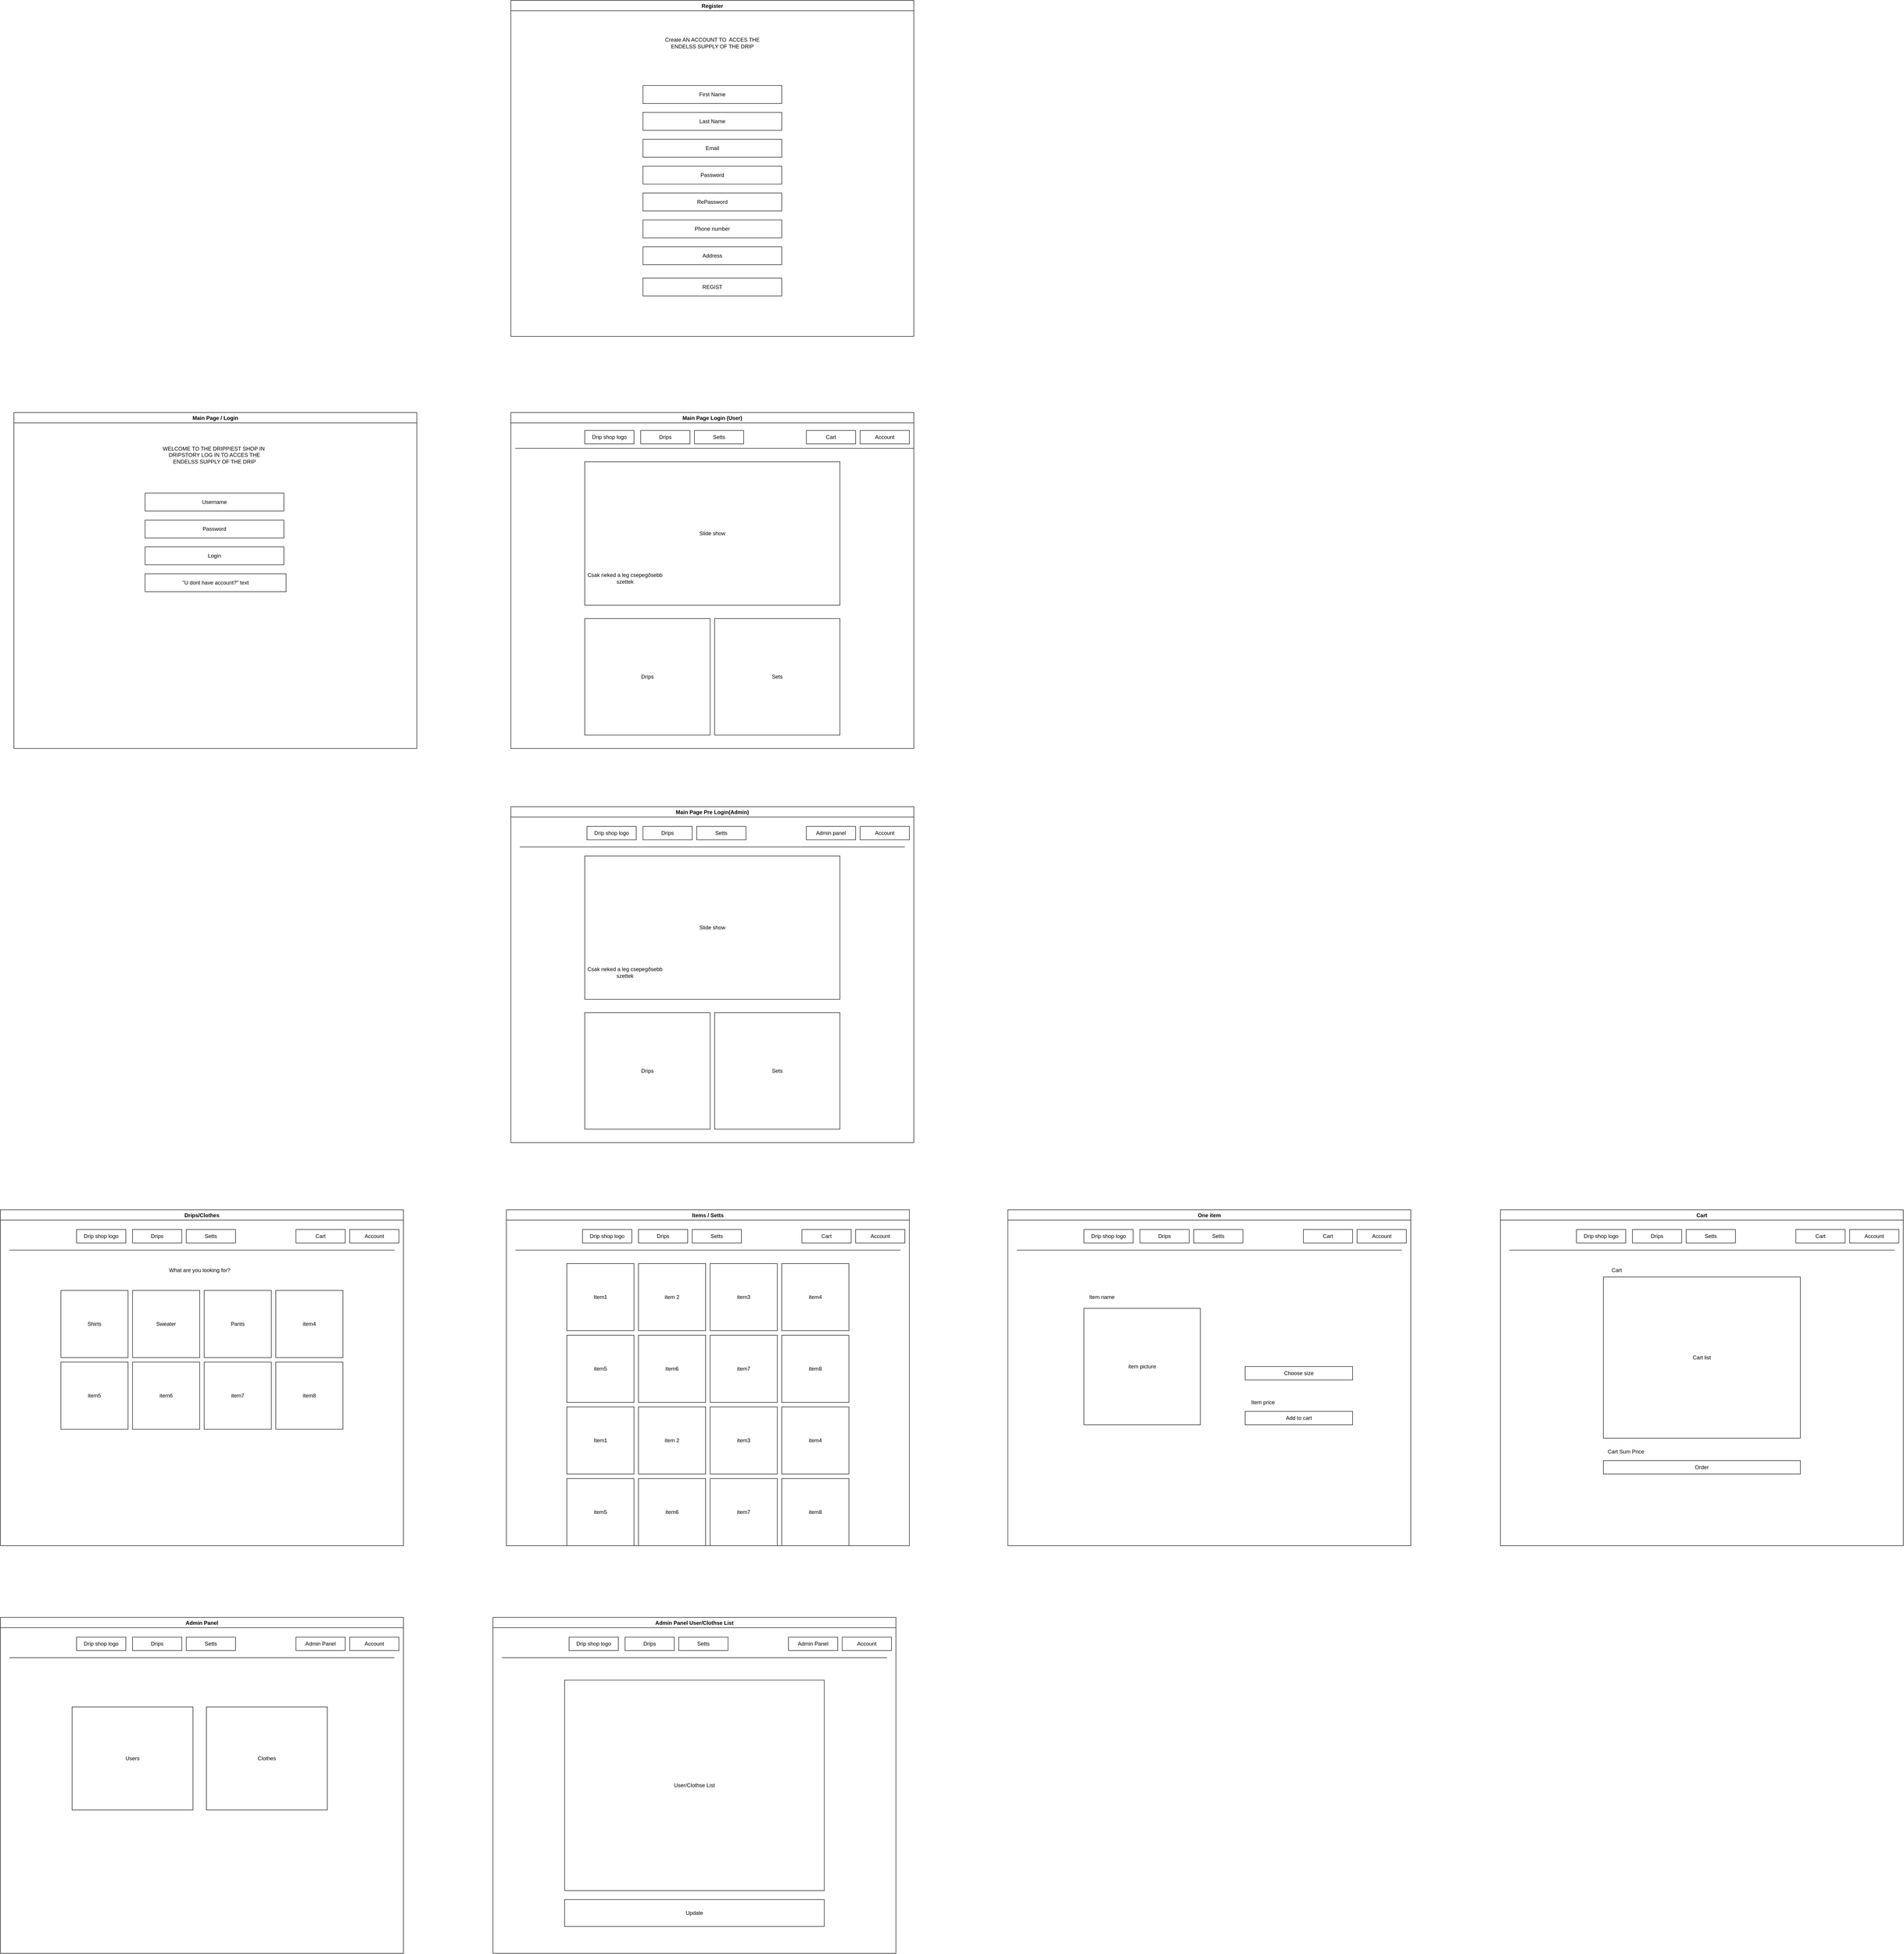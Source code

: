 <mxfile version="20.4.2" type="device"><diagram id="w8hheDch140FWXz3xzoK" name="Page-1"><mxGraphModel dx="1497" dy="2402" grid="1" gridSize="10" guides="1" tooltips="1" connect="1" arrows="1" fold="1" page="1" pageScale="1" pageWidth="900" pageHeight="1600" background="#ffffff" math="0" shadow="0"><root><mxCell id="0"/><mxCell id="1" parent="0"/><mxCell id="GRqMFCVzeiBUWBz4SHSR-22" value="Main Page Login (User)" style="swimlane;startSize=23;" parent="1" vertex="1"><mxGeometry x="1140" y="-420" width="900" height="750" as="geometry"/></mxCell><mxCell id="GRqMFCVzeiBUWBz4SHSR-23" value="Slide show" style="rounded=0;whiteSpace=wrap;html=1;" parent="GRqMFCVzeiBUWBz4SHSR-22" vertex="1"><mxGeometry x="165" y="110" width="570" height="320" as="geometry"/></mxCell><mxCell id="GRqMFCVzeiBUWBz4SHSR-27" value="Drips" style="rounded=0;whiteSpace=wrap;html=1;" parent="GRqMFCVzeiBUWBz4SHSR-22" vertex="1"><mxGeometry x="165" y="460" width="280" height="260" as="geometry"/></mxCell><mxCell id="GRqMFCVzeiBUWBz4SHSR-28" value="Sets" style="rounded=0;whiteSpace=wrap;html=1;" parent="GRqMFCVzeiBUWBz4SHSR-22" vertex="1"><mxGeometry x="455" y="460" width="280" height="260" as="geometry"/></mxCell><mxCell id="GRqMFCVzeiBUWBz4SHSR-45" value="Setts" style="rounded=0;whiteSpace=wrap;html=1;" parent="GRqMFCVzeiBUWBz4SHSR-22" vertex="1"><mxGeometry x="410" y="40" width="110" height="30" as="geometry"/></mxCell><mxCell id="GRqMFCVzeiBUWBz4SHSR-46" value="Drip shop logo" style="rounded=0;whiteSpace=wrap;html=1;" parent="GRqMFCVzeiBUWBz4SHSR-22" vertex="1"><mxGeometry x="165" y="40" width="110" height="30" as="geometry"/></mxCell><mxCell id="GRqMFCVzeiBUWBz4SHSR-47" value="Drips" style="rounded=0;whiteSpace=wrap;html=1;" parent="GRqMFCVzeiBUWBz4SHSR-22" vertex="1"><mxGeometry x="290" y="40" width="110" height="30" as="geometry"/></mxCell><mxCell id="GRqMFCVzeiBUWBz4SHSR-48" value="Account" style="rounded=0;whiteSpace=wrap;html=1;" parent="GRqMFCVzeiBUWBz4SHSR-22" vertex="1"><mxGeometry x="780" y="40" width="110" height="30" as="geometry"/></mxCell><mxCell id="GRqMFCVzeiBUWBz4SHSR-49" value="Cart" style="rounded=0;whiteSpace=wrap;html=1;" parent="GRqMFCVzeiBUWBz4SHSR-22" vertex="1"><mxGeometry x="660" y="40" width="110" height="30" as="geometry"/></mxCell><mxCell id="GRqMFCVzeiBUWBz4SHSR-50" value="Csak neked a leg csepegősebb szettek" style="text;html=1;strokeColor=none;fillColor=none;align=center;verticalAlign=middle;whiteSpace=wrap;rounded=0;" parent="GRqMFCVzeiBUWBz4SHSR-22" vertex="1"><mxGeometry x="170" y="320" width="170" height="100" as="geometry"/></mxCell><mxCell id="GRqMFCVzeiBUWBz4SHSR-29" value="Main Page Pre Login(Admin)" style="swimlane;startSize=23;" parent="1" vertex="1"><mxGeometry x="1140" y="460" width="900" height="750" as="geometry"/></mxCell><mxCell id="GRqMFCVzeiBUWBz4SHSR-30" value="Slide show" style="rounded=0;whiteSpace=wrap;html=1;" parent="GRqMFCVzeiBUWBz4SHSR-29" vertex="1"><mxGeometry x="165" y="110" width="570" height="320" as="geometry"/></mxCell><mxCell id="GRqMFCVzeiBUWBz4SHSR-31" value="Setts" style="rounded=0;whiteSpace=wrap;html=1;" parent="GRqMFCVzeiBUWBz4SHSR-29" vertex="1"><mxGeometry x="415" y="44" width="110" height="30" as="geometry"/></mxCell><mxCell id="GRqMFCVzeiBUWBz4SHSR-32" value="Drip shop logo" style="rounded=0;whiteSpace=wrap;html=1;" parent="GRqMFCVzeiBUWBz4SHSR-29" vertex="1"><mxGeometry x="170" y="44" width="110" height="30" as="geometry"/></mxCell><mxCell id="GRqMFCVzeiBUWBz4SHSR-33" value="Drips" style="rounded=0;whiteSpace=wrap;html=1;" parent="GRqMFCVzeiBUWBz4SHSR-29" vertex="1"><mxGeometry x="295" y="44" width="110" height="30" as="geometry"/></mxCell><mxCell id="GRqMFCVzeiBUWBz4SHSR-34" value="Drips" style="rounded=0;whiteSpace=wrap;html=1;" parent="GRqMFCVzeiBUWBz4SHSR-29" vertex="1"><mxGeometry x="165" y="460" width="280" height="260" as="geometry"/></mxCell><mxCell id="GRqMFCVzeiBUWBz4SHSR-35" value="Sets" style="rounded=0;whiteSpace=wrap;html=1;" parent="GRqMFCVzeiBUWBz4SHSR-29" vertex="1"><mxGeometry x="455" y="460" width="280" height="260" as="geometry"/></mxCell><mxCell id="GRqMFCVzeiBUWBz4SHSR-36" value="" style="endArrow=none;html=1;rounded=0;" parent="GRqMFCVzeiBUWBz4SHSR-29" edge="1"><mxGeometry width="50" height="50" relative="1" as="geometry"><mxPoint x="20" y="90" as="sourcePoint"/><mxPoint x="880" y="90" as="targetPoint"/></mxGeometry></mxCell><mxCell id="GRqMFCVzeiBUWBz4SHSR-37" value="Account" style="rounded=0;whiteSpace=wrap;html=1;" parent="GRqMFCVzeiBUWBz4SHSR-29" vertex="1"><mxGeometry x="780" y="44" width="110" height="30" as="geometry"/></mxCell><mxCell id="GRqMFCVzeiBUWBz4SHSR-38" value="Admin panel" style="rounded=0;whiteSpace=wrap;html=1;" parent="GRqMFCVzeiBUWBz4SHSR-29" vertex="1"><mxGeometry x="660" y="44" width="110" height="30" as="geometry"/></mxCell><mxCell id="GRqMFCVzeiBUWBz4SHSR-51" value="Csak neked a leg csepegősebb szettek" style="text;html=1;strokeColor=none;fillColor=none;align=center;verticalAlign=middle;whiteSpace=wrap;rounded=0;" parent="GRqMFCVzeiBUWBz4SHSR-29" vertex="1"><mxGeometry x="170" y="320" width="170" height="100" as="geometry"/></mxCell><mxCell id="GRqMFCVzeiBUWBz4SHSR-53" value="One item" style="swimlane;startSize=23;" parent="1" vertex="1"><mxGeometry x="2250" y="1360" width="900" height="750" as="geometry"/></mxCell><mxCell id="GRqMFCVzeiBUWBz4SHSR-55" value="Setts" style="rounded=0;whiteSpace=wrap;html=1;" parent="GRqMFCVzeiBUWBz4SHSR-53" vertex="1"><mxGeometry x="415" y="44" width="110" height="30" as="geometry"/></mxCell><mxCell id="GRqMFCVzeiBUWBz4SHSR-56" value="Drip shop logo" style="rounded=0;whiteSpace=wrap;html=1;" parent="GRqMFCVzeiBUWBz4SHSR-53" vertex="1"><mxGeometry x="170" y="44" width="110" height="30" as="geometry"/></mxCell><mxCell id="GRqMFCVzeiBUWBz4SHSR-57" value="Drips" style="rounded=0;whiteSpace=wrap;html=1;" parent="GRqMFCVzeiBUWBz4SHSR-53" vertex="1"><mxGeometry x="295" y="44" width="110" height="30" as="geometry"/></mxCell><mxCell id="GRqMFCVzeiBUWBz4SHSR-60" value="" style="endArrow=none;html=1;rounded=0;" parent="GRqMFCVzeiBUWBz4SHSR-53" edge="1"><mxGeometry width="50" height="50" relative="1" as="geometry"><mxPoint x="20" y="90" as="sourcePoint"/><mxPoint x="880" y="90" as="targetPoint"/></mxGeometry></mxCell><mxCell id="GRqMFCVzeiBUWBz4SHSR-61" value="Account" style="rounded=0;whiteSpace=wrap;html=1;" parent="GRqMFCVzeiBUWBz4SHSR-53" vertex="1"><mxGeometry x="780" y="44" width="110" height="30" as="geometry"/></mxCell><mxCell id="GRqMFCVzeiBUWBz4SHSR-62" value="Cart" style="rounded=0;whiteSpace=wrap;html=1;" parent="GRqMFCVzeiBUWBz4SHSR-53" vertex="1"><mxGeometry x="660" y="44" width="110" height="30" as="geometry"/></mxCell><mxCell id="GRqMFCVzeiBUWBz4SHSR-106" value="item picture" style="whiteSpace=wrap;html=1;aspect=fixed;" parent="GRqMFCVzeiBUWBz4SHSR-53" vertex="1"><mxGeometry x="170" y="220" width="260" height="260" as="geometry"/></mxCell><mxCell id="GRqMFCVzeiBUWBz4SHSR-107" value="Item name" style="text;html=1;strokeColor=none;fillColor=none;align=center;verticalAlign=middle;whiteSpace=wrap;rounded=0;" parent="GRqMFCVzeiBUWBz4SHSR-53" vertex="1"><mxGeometry x="170" y="180" width="80" height="30" as="geometry"/></mxCell><mxCell id="GRqMFCVzeiBUWBz4SHSR-108" value="Add to cart" style="rounded=0;whiteSpace=wrap;html=1;" parent="GRqMFCVzeiBUWBz4SHSR-53" vertex="1"><mxGeometry x="530" y="450" width="240" height="30" as="geometry"/></mxCell><mxCell id="GRqMFCVzeiBUWBz4SHSR-119" value="Item price" style="text;html=1;strokeColor=none;fillColor=none;align=center;verticalAlign=middle;whiteSpace=wrap;rounded=0;" parent="GRqMFCVzeiBUWBz4SHSR-53" vertex="1"><mxGeometry x="530" y="410" width="80" height="40" as="geometry"/></mxCell><mxCell id="GRqMFCVzeiBUWBz4SHSR-120" value="Choose size" style="rounded=0;whiteSpace=wrap;html=1;" parent="GRqMFCVzeiBUWBz4SHSR-53" vertex="1"><mxGeometry x="530" y="350" width="240" height="30" as="geometry"/></mxCell><mxCell id="GRqMFCVzeiBUWBz4SHSR-64" value="" style="endArrow=none;html=1;rounded=0;" parent="1" edge="1"><mxGeometry width="50" height="50" relative="1" as="geometry"><mxPoint x="1150" y="-340" as="sourcePoint"/><mxPoint x="2040" y="-340" as="targetPoint"/></mxGeometry></mxCell><mxCell id="GRqMFCVzeiBUWBz4SHSR-65" value="Drips/Clothes" style="swimlane;startSize=23;" parent="1" vertex="1"><mxGeometry y="1360" width="900" height="750" as="geometry"/></mxCell><mxCell id="GRqMFCVzeiBUWBz4SHSR-66" value="Setts" style="rounded=0;whiteSpace=wrap;html=1;" parent="GRqMFCVzeiBUWBz4SHSR-65" vertex="1"><mxGeometry x="415" y="44" width="110" height="30" as="geometry"/></mxCell><mxCell id="GRqMFCVzeiBUWBz4SHSR-67" value="Drip shop logo" style="rounded=0;whiteSpace=wrap;html=1;" parent="GRqMFCVzeiBUWBz4SHSR-65" vertex="1"><mxGeometry x="170" y="44" width="110" height="30" as="geometry"/></mxCell><mxCell id="GRqMFCVzeiBUWBz4SHSR-68" value="Drips" style="rounded=0;whiteSpace=wrap;html=1;" parent="GRqMFCVzeiBUWBz4SHSR-65" vertex="1"><mxGeometry x="295" y="44" width="110" height="30" as="geometry"/></mxCell><mxCell id="GRqMFCVzeiBUWBz4SHSR-69" value="" style="endArrow=none;html=1;rounded=0;" parent="GRqMFCVzeiBUWBz4SHSR-65" edge="1"><mxGeometry width="50" height="50" relative="1" as="geometry"><mxPoint x="20" y="90" as="sourcePoint"/><mxPoint x="880" y="90" as="targetPoint"/></mxGeometry></mxCell><mxCell id="GRqMFCVzeiBUWBz4SHSR-70" value="Account" style="rounded=0;whiteSpace=wrap;html=1;" parent="GRqMFCVzeiBUWBz4SHSR-65" vertex="1"><mxGeometry x="780" y="44" width="110" height="30" as="geometry"/></mxCell><mxCell id="GRqMFCVzeiBUWBz4SHSR-71" value="Cart" style="rounded=0;whiteSpace=wrap;html=1;" parent="GRqMFCVzeiBUWBz4SHSR-65" vertex="1"><mxGeometry x="660" y="44" width="110" height="30" as="geometry"/></mxCell><mxCell id="GRqMFCVzeiBUWBz4SHSR-72" value="Shirts" style="whiteSpace=wrap;html=1;aspect=fixed;" parent="GRqMFCVzeiBUWBz4SHSR-65" vertex="1"><mxGeometry x="135" y="180" width="150" height="150" as="geometry"/></mxCell><mxCell id="GRqMFCVzeiBUWBz4SHSR-73" value="Sweater" style="whiteSpace=wrap;html=1;aspect=fixed;" parent="GRqMFCVzeiBUWBz4SHSR-65" vertex="1"><mxGeometry x="295" y="180" width="150" height="150" as="geometry"/></mxCell><mxCell id="GRqMFCVzeiBUWBz4SHSR-74" value="Pants" style="whiteSpace=wrap;html=1;aspect=fixed;" parent="GRqMFCVzeiBUWBz4SHSR-65" vertex="1"><mxGeometry x="455" y="180" width="150" height="150" as="geometry"/></mxCell><mxCell id="GRqMFCVzeiBUWBz4SHSR-75" value="item4" style="whiteSpace=wrap;html=1;aspect=fixed;" parent="GRqMFCVzeiBUWBz4SHSR-65" vertex="1"><mxGeometry x="615" y="180" width="150" height="150" as="geometry"/></mxCell><mxCell id="GRqMFCVzeiBUWBz4SHSR-76" value="item5" style="whiteSpace=wrap;html=1;aspect=fixed;" parent="GRqMFCVzeiBUWBz4SHSR-65" vertex="1"><mxGeometry x="135" y="340" width="150" height="150" as="geometry"/></mxCell><mxCell id="GRqMFCVzeiBUWBz4SHSR-77" value="item6" style="whiteSpace=wrap;html=1;aspect=fixed;" parent="GRqMFCVzeiBUWBz4SHSR-65" vertex="1"><mxGeometry x="295" y="340" width="150" height="150" as="geometry"/></mxCell><mxCell id="GRqMFCVzeiBUWBz4SHSR-78" value="item7" style="whiteSpace=wrap;html=1;aspect=fixed;" parent="GRqMFCVzeiBUWBz4SHSR-65" vertex="1"><mxGeometry x="455" y="340" width="150" height="150" as="geometry"/></mxCell><mxCell id="GRqMFCVzeiBUWBz4SHSR-79" value="item8" style="whiteSpace=wrap;html=1;aspect=fixed;" parent="GRqMFCVzeiBUWBz4SHSR-65" vertex="1"><mxGeometry x="615" y="340" width="150" height="150" as="geometry"/></mxCell><mxCell id="GRqMFCVzeiBUWBz4SHSR-80" value="What are you looking for?" style="text;html=1;strokeColor=none;fillColor=none;align=center;verticalAlign=middle;whiteSpace=wrap;rounded=0;" parent="GRqMFCVzeiBUWBz4SHSR-65" vertex="1"><mxGeometry x="275" y="120" width="340" height="30" as="geometry"/></mxCell><mxCell id="GRqMFCVzeiBUWBz4SHSR-81" value="Items / Setts" style="swimlane;startSize=23;" parent="1" vertex="1"><mxGeometry x="1130" y="1360" width="900" height="750" as="geometry"/></mxCell><mxCell id="GRqMFCVzeiBUWBz4SHSR-82" value="Setts" style="rounded=0;whiteSpace=wrap;html=1;" parent="GRqMFCVzeiBUWBz4SHSR-81" vertex="1"><mxGeometry x="415" y="44" width="110" height="30" as="geometry"/></mxCell><mxCell id="GRqMFCVzeiBUWBz4SHSR-83" value="Drip shop logo" style="rounded=0;whiteSpace=wrap;html=1;" parent="GRqMFCVzeiBUWBz4SHSR-81" vertex="1"><mxGeometry x="170" y="44" width="110" height="30" as="geometry"/></mxCell><mxCell id="GRqMFCVzeiBUWBz4SHSR-84" value="Drips" style="rounded=0;whiteSpace=wrap;html=1;" parent="GRqMFCVzeiBUWBz4SHSR-81" vertex="1"><mxGeometry x="295" y="44" width="110" height="30" as="geometry"/></mxCell><mxCell id="GRqMFCVzeiBUWBz4SHSR-85" value="" style="endArrow=none;html=1;rounded=0;" parent="GRqMFCVzeiBUWBz4SHSR-81" edge="1"><mxGeometry width="50" height="50" relative="1" as="geometry"><mxPoint x="20" y="90" as="sourcePoint"/><mxPoint x="880" y="90" as="targetPoint"/></mxGeometry></mxCell><mxCell id="GRqMFCVzeiBUWBz4SHSR-86" value="Account" style="rounded=0;whiteSpace=wrap;html=1;" parent="GRqMFCVzeiBUWBz4SHSR-81" vertex="1"><mxGeometry x="780" y="44" width="110" height="30" as="geometry"/></mxCell><mxCell id="GRqMFCVzeiBUWBz4SHSR-87" value="Cart" style="rounded=0;whiteSpace=wrap;html=1;" parent="GRqMFCVzeiBUWBz4SHSR-81" vertex="1"><mxGeometry x="660" y="44" width="110" height="30" as="geometry"/></mxCell><mxCell id="GRqMFCVzeiBUWBz4SHSR-88" value="Item1" style="whiteSpace=wrap;html=1;aspect=fixed;" parent="GRqMFCVzeiBUWBz4SHSR-81" vertex="1"><mxGeometry x="135" y="120" width="150" height="150" as="geometry"/></mxCell><mxCell id="GRqMFCVzeiBUWBz4SHSR-89" value="item 2" style="whiteSpace=wrap;html=1;aspect=fixed;" parent="GRqMFCVzeiBUWBz4SHSR-81" vertex="1"><mxGeometry x="295" y="120" width="150" height="150" as="geometry"/></mxCell><mxCell id="GRqMFCVzeiBUWBz4SHSR-90" value="item3" style="whiteSpace=wrap;html=1;aspect=fixed;" parent="GRqMFCVzeiBUWBz4SHSR-81" vertex="1"><mxGeometry x="455" y="120" width="150" height="150" as="geometry"/></mxCell><mxCell id="GRqMFCVzeiBUWBz4SHSR-91" value="item4" style="whiteSpace=wrap;html=1;aspect=fixed;" parent="GRqMFCVzeiBUWBz4SHSR-81" vertex="1"><mxGeometry x="615" y="120" width="150" height="150" as="geometry"/></mxCell><mxCell id="GRqMFCVzeiBUWBz4SHSR-92" value="item5" style="whiteSpace=wrap;html=1;aspect=fixed;" parent="GRqMFCVzeiBUWBz4SHSR-81" vertex="1"><mxGeometry x="135" y="280" width="150" height="150" as="geometry"/></mxCell><mxCell id="GRqMFCVzeiBUWBz4SHSR-93" value="item6" style="whiteSpace=wrap;html=1;aspect=fixed;" parent="GRqMFCVzeiBUWBz4SHSR-81" vertex="1"><mxGeometry x="295" y="280" width="150" height="150" as="geometry"/></mxCell><mxCell id="GRqMFCVzeiBUWBz4SHSR-94" value="item7" style="whiteSpace=wrap;html=1;aspect=fixed;" parent="GRqMFCVzeiBUWBz4SHSR-81" vertex="1"><mxGeometry x="455" y="280" width="150" height="150" as="geometry"/></mxCell><mxCell id="GRqMFCVzeiBUWBz4SHSR-95" value="item8" style="whiteSpace=wrap;html=1;aspect=fixed;" parent="GRqMFCVzeiBUWBz4SHSR-81" vertex="1"><mxGeometry x="615" y="280" width="150" height="150" as="geometry"/></mxCell><mxCell id="GRqMFCVzeiBUWBz4SHSR-98" value="Item1" style="whiteSpace=wrap;html=1;aspect=fixed;" parent="GRqMFCVzeiBUWBz4SHSR-81" vertex="1"><mxGeometry x="135" y="440" width="150" height="150" as="geometry"/></mxCell><mxCell id="GRqMFCVzeiBUWBz4SHSR-99" value="item 2" style="whiteSpace=wrap;html=1;aspect=fixed;" parent="GRqMFCVzeiBUWBz4SHSR-81" vertex="1"><mxGeometry x="295" y="440" width="150" height="150" as="geometry"/></mxCell><mxCell id="GRqMFCVzeiBUWBz4SHSR-100" value="item3" style="whiteSpace=wrap;html=1;aspect=fixed;" parent="GRqMFCVzeiBUWBz4SHSR-81" vertex="1"><mxGeometry x="455" y="440" width="150" height="150" as="geometry"/></mxCell><mxCell id="GRqMFCVzeiBUWBz4SHSR-101" value="item4" style="whiteSpace=wrap;html=1;aspect=fixed;" parent="GRqMFCVzeiBUWBz4SHSR-81" vertex="1"><mxGeometry x="615" y="440" width="150" height="150" as="geometry"/></mxCell><mxCell id="GRqMFCVzeiBUWBz4SHSR-102" value="item5" style="whiteSpace=wrap;html=1;aspect=fixed;" parent="GRqMFCVzeiBUWBz4SHSR-81" vertex="1"><mxGeometry x="135" y="600" width="150" height="150" as="geometry"/></mxCell><mxCell id="GRqMFCVzeiBUWBz4SHSR-103" value="item6" style="whiteSpace=wrap;html=1;aspect=fixed;" parent="GRqMFCVzeiBUWBz4SHSR-81" vertex="1"><mxGeometry x="295" y="600" width="150" height="150" as="geometry"/></mxCell><mxCell id="GRqMFCVzeiBUWBz4SHSR-104" value="item7" style="whiteSpace=wrap;html=1;aspect=fixed;" parent="GRqMFCVzeiBUWBz4SHSR-81" vertex="1"><mxGeometry x="455" y="600" width="150" height="150" as="geometry"/></mxCell><mxCell id="GRqMFCVzeiBUWBz4SHSR-105" value="item8" style="whiteSpace=wrap;html=1;aspect=fixed;" parent="GRqMFCVzeiBUWBz4SHSR-81" vertex="1"><mxGeometry x="615" y="600" width="150" height="150" as="geometry"/></mxCell><mxCell id="GRqMFCVzeiBUWBz4SHSR-122" value="Cart" style="swimlane;startSize=23;" parent="1" vertex="1"><mxGeometry x="3350" y="1360" width="900" height="750" as="geometry"/></mxCell><mxCell id="GRqMFCVzeiBUWBz4SHSR-123" value="Setts" style="rounded=0;whiteSpace=wrap;html=1;" parent="GRqMFCVzeiBUWBz4SHSR-122" vertex="1"><mxGeometry x="415" y="44" width="110" height="30" as="geometry"/></mxCell><mxCell id="GRqMFCVzeiBUWBz4SHSR-124" value="Drip shop logo" style="rounded=0;whiteSpace=wrap;html=1;" parent="GRqMFCVzeiBUWBz4SHSR-122" vertex="1"><mxGeometry x="170" y="44" width="110" height="30" as="geometry"/></mxCell><mxCell id="GRqMFCVzeiBUWBz4SHSR-125" value="Drips" style="rounded=0;whiteSpace=wrap;html=1;" parent="GRqMFCVzeiBUWBz4SHSR-122" vertex="1"><mxGeometry x="295" y="44" width="110" height="30" as="geometry"/></mxCell><mxCell id="GRqMFCVzeiBUWBz4SHSR-126" value="" style="endArrow=none;html=1;rounded=0;" parent="GRqMFCVzeiBUWBz4SHSR-122" edge="1"><mxGeometry width="50" height="50" relative="1" as="geometry"><mxPoint x="20" y="90" as="sourcePoint"/><mxPoint x="880" y="90" as="targetPoint"/></mxGeometry></mxCell><mxCell id="GRqMFCVzeiBUWBz4SHSR-127" value="Account" style="rounded=0;whiteSpace=wrap;html=1;" parent="GRqMFCVzeiBUWBz4SHSR-122" vertex="1"><mxGeometry x="780" y="44" width="110" height="30" as="geometry"/></mxCell><mxCell id="GRqMFCVzeiBUWBz4SHSR-128" value="Cart" style="rounded=0;whiteSpace=wrap;html=1;" parent="GRqMFCVzeiBUWBz4SHSR-122" vertex="1"><mxGeometry x="660" y="44" width="110" height="30" as="geometry"/></mxCell><mxCell id="GRqMFCVzeiBUWBz4SHSR-140" value="Cart list" style="rounded=0;whiteSpace=wrap;html=1;shadow=0;" parent="GRqMFCVzeiBUWBz4SHSR-122" vertex="1"><mxGeometry x="230" y="150" width="440" height="360" as="geometry"/></mxCell><mxCell id="GRqMFCVzeiBUWBz4SHSR-141" value="Cart" style="text;html=1;strokeColor=none;fillColor=none;align=center;verticalAlign=middle;whiteSpace=wrap;rounded=0;shadow=0;" parent="GRqMFCVzeiBUWBz4SHSR-122" vertex="1"><mxGeometry x="230" y="120" width="60" height="30" as="geometry"/></mxCell><mxCell id="GRqMFCVzeiBUWBz4SHSR-142" value="Cart Sum Price" style="text;html=1;align=center;verticalAlign=middle;resizable=0;points=[];autosize=1;strokeColor=none;fillColor=none;" parent="GRqMFCVzeiBUWBz4SHSR-122" vertex="1"><mxGeometry x="230" y="530" width="100" height="20" as="geometry"/></mxCell><mxCell id="GRqMFCVzeiBUWBz4SHSR-143" value="Order" style="rounded=0;whiteSpace=wrap;html=1;shadow=0;" parent="GRqMFCVzeiBUWBz4SHSR-122" vertex="1"><mxGeometry x="230" y="560" width="440" height="30" as="geometry"/></mxCell><mxCell id="GRqMFCVzeiBUWBz4SHSR-144" value="Main Page / Login" style="swimlane;startSize=23;" parent="1" vertex="1"><mxGeometry x="30" y="-420" width="900" height="750" as="geometry"/></mxCell><mxCell id="IENZuj8OsuwOHZ2Eh3w4-1" value="Username" style="rounded=0;whiteSpace=wrap;html=1;" vertex="1" parent="GRqMFCVzeiBUWBz4SHSR-144"><mxGeometry x="293" y="180" width="310" height="40" as="geometry"/></mxCell><mxCell id="IENZuj8OsuwOHZ2Eh3w4-2" value="Password" style="rounded=0;whiteSpace=wrap;html=1;" vertex="1" parent="GRqMFCVzeiBUWBz4SHSR-144"><mxGeometry x="293" y="240" width="310" height="40" as="geometry"/></mxCell><mxCell id="IENZuj8OsuwOHZ2Eh3w4-3" value="Login" style="rounded=0;whiteSpace=wrap;html=1;" vertex="1" parent="GRqMFCVzeiBUWBz4SHSR-144"><mxGeometry x="293" y="300" width="310" height="40" as="geometry"/></mxCell><mxCell id="IENZuj8OsuwOHZ2Eh3w4-4" value="&quot;U dont have account?&quot; text" style="rounded=0;whiteSpace=wrap;html=1;" vertex="1" parent="GRqMFCVzeiBUWBz4SHSR-144"><mxGeometry x="293" y="360" width="315" height="40" as="geometry"/></mxCell><mxCell id="IENZuj8OsuwOHZ2Eh3w4-9" value="WELCOME TO THE DRIPPIEST SHOP IN&amp;nbsp; DRIPSTORY LOG IN TO ACCES THE ENDELSS SUPPLY OF THE DRIP" style="text;html=1;strokeColor=none;fillColor=none;align=center;verticalAlign=middle;whiteSpace=wrap;rounded=0;" vertex="1" parent="GRqMFCVzeiBUWBz4SHSR-144"><mxGeometry x="323" y="50" width="250" height="90" as="geometry"/></mxCell><mxCell id="GRqMFCVzeiBUWBz4SHSR-151" value="Register" style="swimlane;startSize=23;" parent="1" vertex="1"><mxGeometry x="1140" y="-1340" width="900" height="750" as="geometry"/></mxCell><mxCell id="IENZuj8OsuwOHZ2Eh3w4-5" value="First Name" style="rounded=0;whiteSpace=wrap;html=1;" vertex="1" parent="GRqMFCVzeiBUWBz4SHSR-151"><mxGeometry x="295" y="190" width="310" height="40" as="geometry"/></mxCell><mxCell id="IENZuj8OsuwOHZ2Eh3w4-6" value="RePassword" style="rounded=0;whiteSpace=wrap;html=1;" vertex="1" parent="GRqMFCVzeiBUWBz4SHSR-151"><mxGeometry x="295" y="430" width="310" height="40" as="geometry"/></mxCell><mxCell id="IENZuj8OsuwOHZ2Eh3w4-7" value="REGIST" style="rounded=0;whiteSpace=wrap;html=1;" vertex="1" parent="GRqMFCVzeiBUWBz4SHSR-151"><mxGeometry x="295" y="620" width="310" height="40" as="geometry"/></mxCell><mxCell id="IENZuj8OsuwOHZ2Eh3w4-10" value="Create AN ACCOUNT TO&amp;nbsp; ACCES THE ENDELSS SUPPLY OF THE DRIP" style="text;html=1;strokeColor=none;fillColor=none;align=center;verticalAlign=middle;whiteSpace=wrap;rounded=0;" vertex="1" parent="GRqMFCVzeiBUWBz4SHSR-151"><mxGeometry x="325" y="50" width="250" height="90" as="geometry"/></mxCell><mxCell id="IENZuj8OsuwOHZ2Eh3w4-11" value="Last Name" style="rounded=0;whiteSpace=wrap;html=1;" vertex="1" parent="GRqMFCVzeiBUWBz4SHSR-151"><mxGeometry x="295" y="250" width="310" height="40" as="geometry"/></mxCell><mxCell id="IENZuj8OsuwOHZ2Eh3w4-12" value="Email" style="rounded=0;whiteSpace=wrap;html=1;" vertex="1" parent="GRqMFCVzeiBUWBz4SHSR-151"><mxGeometry x="295" y="310" width="310" height="40" as="geometry"/></mxCell><mxCell id="IENZuj8OsuwOHZ2Eh3w4-13" value="Password" style="rounded=0;whiteSpace=wrap;html=1;" vertex="1" parent="GRqMFCVzeiBUWBz4SHSR-151"><mxGeometry x="295" y="370" width="310" height="40" as="geometry"/></mxCell><mxCell id="IENZuj8OsuwOHZ2Eh3w4-14" value="Phone number" style="rounded=0;whiteSpace=wrap;html=1;" vertex="1" parent="GRqMFCVzeiBUWBz4SHSR-151"><mxGeometry x="295" y="490" width="310" height="40" as="geometry"/></mxCell><mxCell id="IENZuj8OsuwOHZ2Eh3w4-15" value="Address" style="rounded=0;whiteSpace=wrap;html=1;" vertex="1" parent="GRqMFCVzeiBUWBz4SHSR-151"><mxGeometry x="295" y="550" width="310" height="40" as="geometry"/></mxCell><mxCell id="GRqMFCVzeiBUWBz4SHSR-161" value="Admin Panel" style="swimlane;startSize=23;" parent="1" vertex="1"><mxGeometry y="2270" width="900" height="750" as="geometry"/></mxCell><mxCell id="GRqMFCVzeiBUWBz4SHSR-162" value="Setts" style="rounded=0;whiteSpace=wrap;html=1;" parent="GRqMFCVzeiBUWBz4SHSR-161" vertex="1"><mxGeometry x="415" y="44" width="110" height="30" as="geometry"/></mxCell><mxCell id="GRqMFCVzeiBUWBz4SHSR-163" value="Drip shop logo" style="rounded=0;whiteSpace=wrap;html=1;" parent="GRqMFCVzeiBUWBz4SHSR-161" vertex="1"><mxGeometry x="170" y="44" width="110" height="30" as="geometry"/></mxCell><mxCell id="GRqMFCVzeiBUWBz4SHSR-164" value="Drips" style="rounded=0;whiteSpace=wrap;html=1;" parent="GRqMFCVzeiBUWBz4SHSR-161" vertex="1"><mxGeometry x="295" y="44" width="110" height="30" as="geometry"/></mxCell><mxCell id="GRqMFCVzeiBUWBz4SHSR-165" value="" style="endArrow=none;html=1;rounded=0;" parent="GRqMFCVzeiBUWBz4SHSR-161" edge="1"><mxGeometry width="50" height="50" relative="1" as="geometry"><mxPoint x="20" y="90" as="sourcePoint"/><mxPoint x="880" y="90" as="targetPoint"/></mxGeometry></mxCell><mxCell id="GRqMFCVzeiBUWBz4SHSR-166" value="Account" style="rounded=0;whiteSpace=wrap;html=1;" parent="GRqMFCVzeiBUWBz4SHSR-161" vertex="1"><mxGeometry x="780" y="44" width="110" height="30" as="geometry"/></mxCell><mxCell id="GRqMFCVzeiBUWBz4SHSR-167" value="Admin Panel" style="rounded=0;whiteSpace=wrap;html=1;" parent="GRqMFCVzeiBUWBz4SHSR-161" vertex="1"><mxGeometry x="660" y="44" width="110" height="30" as="geometry"/></mxCell><mxCell id="GRqMFCVzeiBUWBz4SHSR-169" value="Users" style="rounded=0;whiteSpace=wrap;html=1;shadow=0;" parent="GRqMFCVzeiBUWBz4SHSR-161" vertex="1"><mxGeometry x="160" y="200" width="270" height="230" as="geometry"/></mxCell><mxCell id="GRqMFCVzeiBUWBz4SHSR-170" value="Clothes" style="rounded=0;whiteSpace=wrap;html=1;shadow=0;" parent="GRqMFCVzeiBUWBz4SHSR-161" vertex="1"><mxGeometry x="460" y="200" width="270" height="230" as="geometry"/></mxCell><mxCell id="GRqMFCVzeiBUWBz4SHSR-171" value="Admin Panel User/Clothse List" style="swimlane;startSize=23;" parent="1" vertex="1"><mxGeometry x="1100" y="2270" width="900" height="750" as="geometry"/></mxCell><mxCell id="GRqMFCVzeiBUWBz4SHSR-172" value="Setts" style="rounded=0;whiteSpace=wrap;html=1;" parent="GRqMFCVzeiBUWBz4SHSR-171" vertex="1"><mxGeometry x="415" y="44" width="110" height="30" as="geometry"/></mxCell><mxCell id="GRqMFCVzeiBUWBz4SHSR-173" value="Drip shop logo" style="rounded=0;whiteSpace=wrap;html=1;" parent="GRqMFCVzeiBUWBz4SHSR-171" vertex="1"><mxGeometry x="170" y="44" width="110" height="30" as="geometry"/></mxCell><mxCell id="GRqMFCVzeiBUWBz4SHSR-174" value="Drips" style="rounded=0;whiteSpace=wrap;html=1;" parent="GRqMFCVzeiBUWBz4SHSR-171" vertex="1"><mxGeometry x="295" y="44" width="110" height="30" as="geometry"/></mxCell><mxCell id="GRqMFCVzeiBUWBz4SHSR-175" value="" style="endArrow=none;html=1;rounded=0;" parent="GRqMFCVzeiBUWBz4SHSR-171" edge="1"><mxGeometry width="50" height="50" relative="1" as="geometry"><mxPoint x="20" y="90" as="sourcePoint"/><mxPoint x="880" y="90" as="targetPoint"/></mxGeometry></mxCell><mxCell id="GRqMFCVzeiBUWBz4SHSR-176" value="Account" style="rounded=0;whiteSpace=wrap;html=1;" parent="GRqMFCVzeiBUWBz4SHSR-171" vertex="1"><mxGeometry x="780" y="44" width="110" height="30" as="geometry"/></mxCell><mxCell id="GRqMFCVzeiBUWBz4SHSR-177" value="Admin Panel" style="rounded=0;whiteSpace=wrap;html=1;" parent="GRqMFCVzeiBUWBz4SHSR-171" vertex="1"><mxGeometry x="660" y="44" width="110" height="30" as="geometry"/></mxCell><mxCell id="GRqMFCVzeiBUWBz4SHSR-180" value="User/Clothse List" style="rounded=0;whiteSpace=wrap;html=1;shadow=0;" parent="GRqMFCVzeiBUWBz4SHSR-171" vertex="1"><mxGeometry x="160" y="140" width="580" height="470" as="geometry"/></mxCell><mxCell id="GRqMFCVzeiBUWBz4SHSR-181" value="Update" style="rounded=0;whiteSpace=wrap;html=1;shadow=0;" parent="GRqMFCVzeiBUWBz4SHSR-171" vertex="1"><mxGeometry x="160" y="630" width="580" height="60" as="geometry"/></mxCell></root></mxGraphModel></diagram></mxfile>